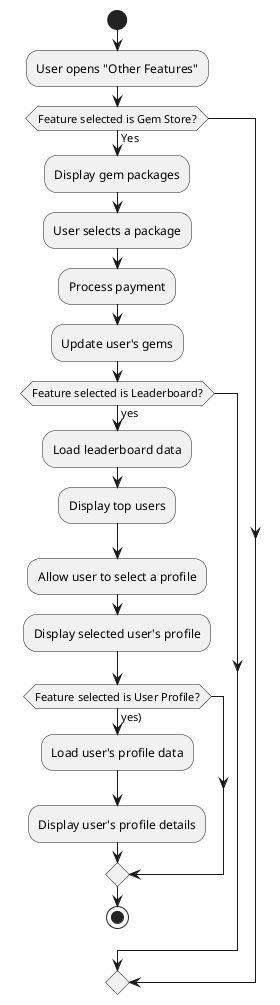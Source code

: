 @startuml OtherFeaturesActivity
start
:User opens "Other Features";
if (Feature selected is Gem Store?) then (Yes)
    :Display gem packages;
    :User selects a package;
    :Process payment;
    :Update user's gems;
if (Feature selected is Leaderboard?) then (yes)
    :Load leaderboard data;
    :Display top users;
    :Allow user to select a profile;
    :Display selected user's profile;
if (Feature selected is User Profile?) then (yes))
    :Load user's profile data;
    :Display user's profile details;
endif
stop
@enduml
